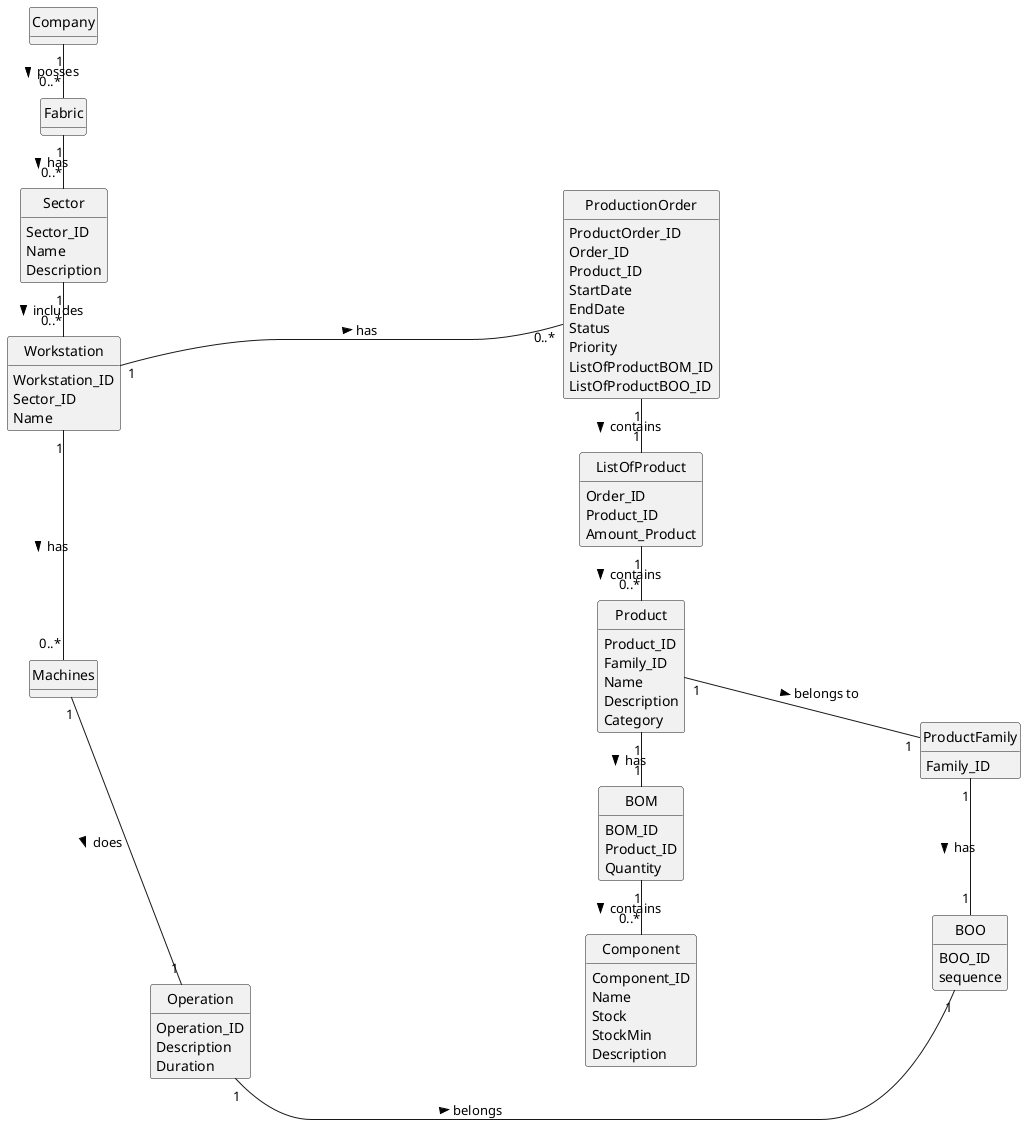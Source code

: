 @startuml
skinparam monochrome true
skinparam packageStyle rectangle
skinparam shadowing false
skinparam classAttributeIconSize 0
hide circle
hide methods
left to right direction

class ProductionOrder {
    ProductOrder_ID
    Order_ID
    Product_ID
    StartDate
    EndDate
    Status
    Priority
    ListOfProductBOM_ID
    ListOfProductBOO_ID
}

class ListOfProduct {
    Order_ID
    Product_ID
    Amount_Product
}

class Product {
    Product_ID
    Family_ID
    Name
    Description
    Category
}

class ProductFamily {
    Family_ID
}

class BOM {
    BOM_ID
    Product_ID
    Quantity
}

class Component {
    Component_ID
    Name
    Stock
    StockMin
    Description
}

class Operation {
    Operation_ID
    Description
    Duration
}

class Workstation {
    Workstation_ID
    Sector_ID
    Name
}

class Sector {
    Sector_ID
    Name
    Description
}

class BOO {
    BOO_ID
    sequence
}

class Company {
}

Class Fabric {
}

Company "1" - "0..*" Fabric : posses >
Fabric "1" - "0..*" Sector: has >
Sector "1" - "0..*" Workstation: includes >
Workstation "1" - "0..*" Machines: has >
Machines "1" - "1" Operation: does >
Operation "1" ------ "1" BOO: belongs >
ProductFamily "1" - "1" BOO: has >
Product "1" --- "1" ProductFamily : belongs to >
Product "1" - "1" BOM : has >
ListOfProduct "1" - "0..*" Product : contains >
ProductionOrder "1" - "1" ListOfProduct : contains >
Workstation "1" ----- "0..*" ProductionOrder: has >
BOM "1" - "0..*" Component : contains >

@enduml
